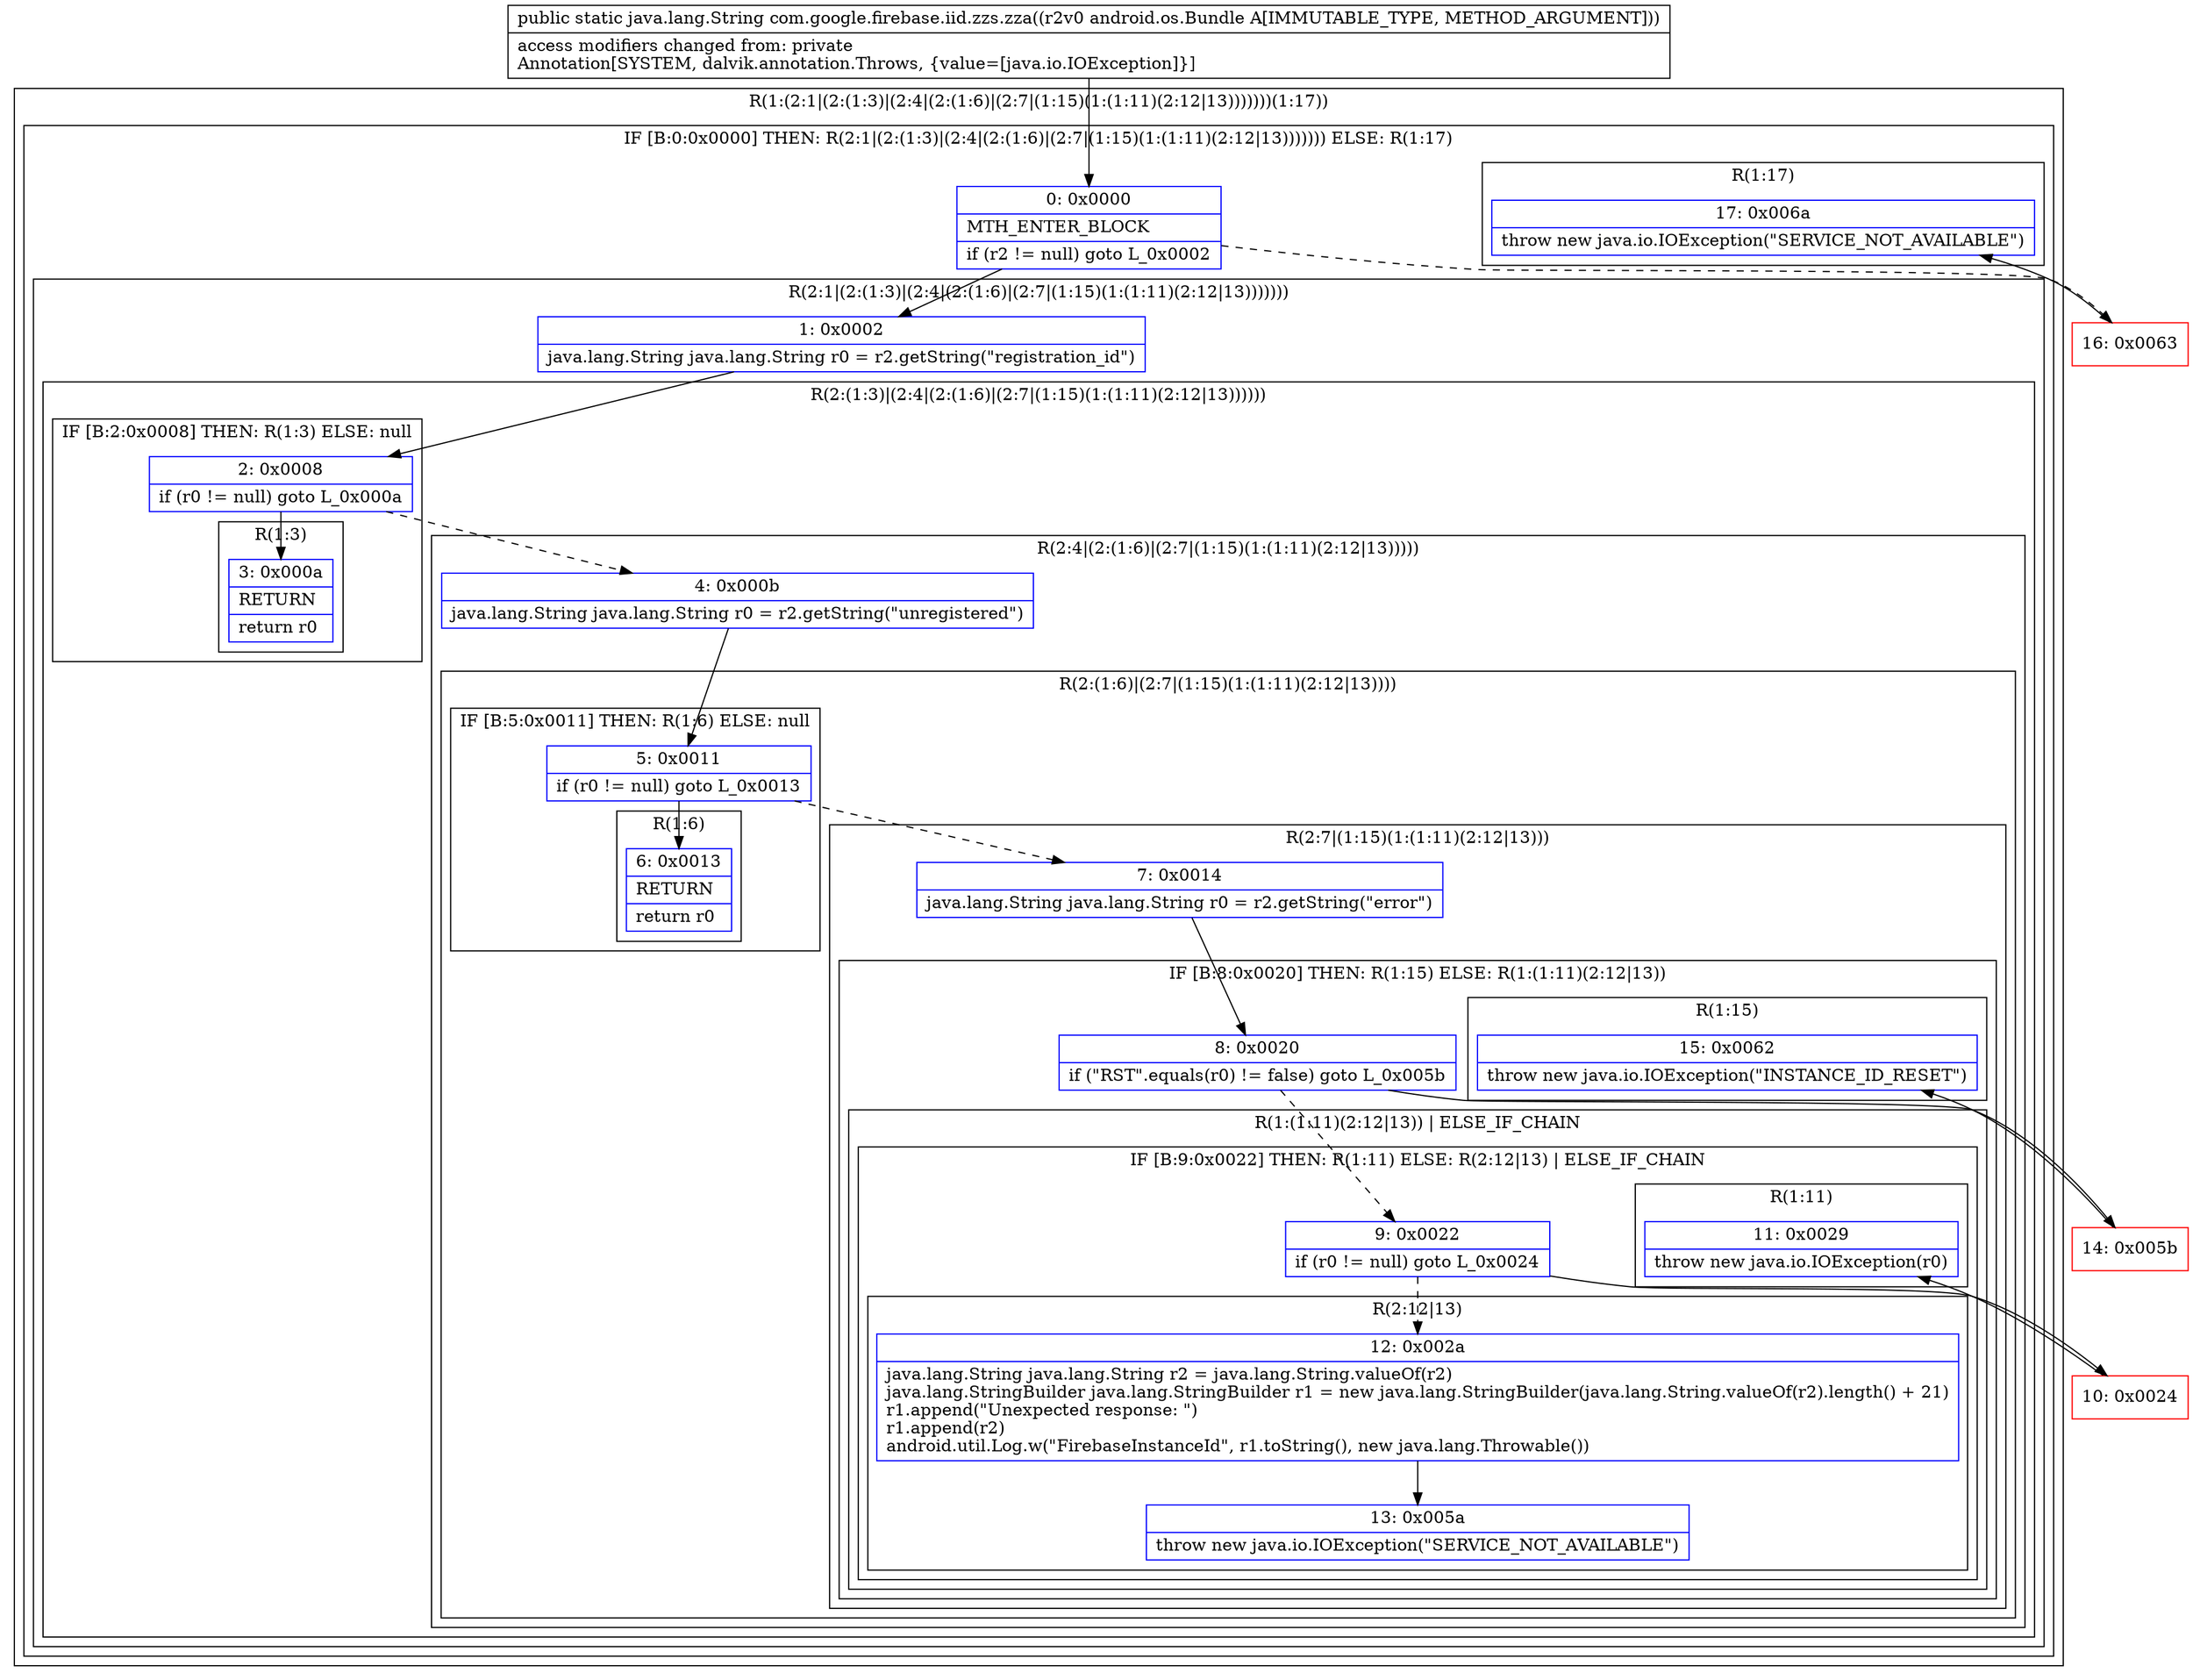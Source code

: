 digraph "CFG forcom.google.firebase.iid.zzs.zza(Landroid\/os\/Bundle;)Ljava\/lang\/String;" {
subgraph cluster_Region_1536371139 {
label = "R(1:(2:1|(2:(1:3)|(2:4|(2:(1:6)|(2:7|(1:15)(1:(1:11)(2:12|13)))))))(1:17))";
node [shape=record,color=blue];
subgraph cluster_IfRegion_559520718 {
label = "IF [B:0:0x0000] THEN: R(2:1|(2:(1:3)|(2:4|(2:(1:6)|(2:7|(1:15)(1:(1:11)(2:12|13))))))) ELSE: R(1:17)";
node [shape=record,color=blue];
Node_0 [shape=record,label="{0\:\ 0x0000|MTH_ENTER_BLOCK\l|if (r2 != null) goto L_0x0002\l}"];
subgraph cluster_Region_1481290978 {
label = "R(2:1|(2:(1:3)|(2:4|(2:(1:6)|(2:7|(1:15)(1:(1:11)(2:12|13)))))))";
node [shape=record,color=blue];
Node_1 [shape=record,label="{1\:\ 0x0002|java.lang.String java.lang.String r0 = r2.getString(\"registration_id\")\l}"];
subgraph cluster_Region_1787977537 {
label = "R(2:(1:3)|(2:4|(2:(1:6)|(2:7|(1:15)(1:(1:11)(2:12|13))))))";
node [shape=record,color=blue];
subgraph cluster_IfRegion_1259456169 {
label = "IF [B:2:0x0008] THEN: R(1:3) ELSE: null";
node [shape=record,color=blue];
Node_2 [shape=record,label="{2\:\ 0x0008|if (r0 != null) goto L_0x000a\l}"];
subgraph cluster_Region_308235382 {
label = "R(1:3)";
node [shape=record,color=blue];
Node_3 [shape=record,label="{3\:\ 0x000a|RETURN\l|return r0\l}"];
}
}
subgraph cluster_Region_1662362313 {
label = "R(2:4|(2:(1:6)|(2:7|(1:15)(1:(1:11)(2:12|13)))))";
node [shape=record,color=blue];
Node_4 [shape=record,label="{4\:\ 0x000b|java.lang.String java.lang.String r0 = r2.getString(\"unregistered\")\l}"];
subgraph cluster_Region_324022039 {
label = "R(2:(1:6)|(2:7|(1:15)(1:(1:11)(2:12|13))))";
node [shape=record,color=blue];
subgraph cluster_IfRegion_1861613549 {
label = "IF [B:5:0x0011] THEN: R(1:6) ELSE: null";
node [shape=record,color=blue];
Node_5 [shape=record,label="{5\:\ 0x0011|if (r0 != null) goto L_0x0013\l}"];
subgraph cluster_Region_722747412 {
label = "R(1:6)";
node [shape=record,color=blue];
Node_6 [shape=record,label="{6\:\ 0x0013|RETURN\l|return r0\l}"];
}
}
subgraph cluster_Region_1128302076 {
label = "R(2:7|(1:15)(1:(1:11)(2:12|13)))";
node [shape=record,color=blue];
Node_7 [shape=record,label="{7\:\ 0x0014|java.lang.String java.lang.String r0 = r2.getString(\"error\")\l}"];
subgraph cluster_IfRegion_218981559 {
label = "IF [B:8:0x0020] THEN: R(1:15) ELSE: R(1:(1:11)(2:12|13))";
node [shape=record,color=blue];
Node_8 [shape=record,label="{8\:\ 0x0020|if (\"RST\".equals(r0) != false) goto L_0x005b\l}"];
subgraph cluster_Region_1364181391 {
label = "R(1:15)";
node [shape=record,color=blue];
Node_15 [shape=record,label="{15\:\ 0x0062|throw new java.io.IOException(\"INSTANCE_ID_RESET\")\l}"];
}
subgraph cluster_Region_1009104771 {
label = "R(1:(1:11)(2:12|13)) | ELSE_IF_CHAIN\l";
node [shape=record,color=blue];
subgraph cluster_IfRegion_1275506788 {
label = "IF [B:9:0x0022] THEN: R(1:11) ELSE: R(2:12|13) | ELSE_IF_CHAIN\l";
node [shape=record,color=blue];
Node_9 [shape=record,label="{9\:\ 0x0022|if (r0 != null) goto L_0x0024\l}"];
subgraph cluster_Region_1167805712 {
label = "R(1:11)";
node [shape=record,color=blue];
Node_11 [shape=record,label="{11\:\ 0x0029|throw new java.io.IOException(r0)\l}"];
}
subgraph cluster_Region_45309754 {
label = "R(2:12|13)";
node [shape=record,color=blue];
Node_12 [shape=record,label="{12\:\ 0x002a|java.lang.String java.lang.String r2 = java.lang.String.valueOf(r2)\ljava.lang.StringBuilder java.lang.StringBuilder r1 = new java.lang.StringBuilder(java.lang.String.valueOf(r2).length() + 21)\lr1.append(\"Unexpected response: \")\lr1.append(r2)\landroid.util.Log.w(\"FirebaseInstanceId\", r1.toString(), new java.lang.Throwable())\l}"];
Node_13 [shape=record,label="{13\:\ 0x005a|throw new java.io.IOException(\"SERVICE_NOT_AVAILABLE\")\l}"];
}
}
}
}
}
}
}
}
}
subgraph cluster_Region_1144360721 {
label = "R(1:17)";
node [shape=record,color=blue];
Node_17 [shape=record,label="{17\:\ 0x006a|throw new java.io.IOException(\"SERVICE_NOT_AVAILABLE\")\l}"];
}
}
}
Node_10 [shape=record,color=red,label="{10\:\ 0x0024}"];
Node_14 [shape=record,color=red,label="{14\:\ 0x005b}"];
Node_16 [shape=record,color=red,label="{16\:\ 0x0063}"];
MethodNode[shape=record,label="{public static java.lang.String com.google.firebase.iid.zzs.zza((r2v0 android.os.Bundle A[IMMUTABLE_TYPE, METHOD_ARGUMENT]))  | access modifiers changed from: private\lAnnotation[SYSTEM, dalvik.annotation.Throws, \{value=[java.io.IOException]\}]\l}"];
MethodNode -> Node_0;
Node_0 -> Node_1;
Node_0 -> Node_16[style=dashed];
Node_1 -> Node_2;
Node_2 -> Node_3;
Node_2 -> Node_4[style=dashed];
Node_4 -> Node_5;
Node_5 -> Node_6;
Node_5 -> Node_7[style=dashed];
Node_7 -> Node_8;
Node_8 -> Node_9[style=dashed];
Node_8 -> Node_14;
Node_9 -> Node_10;
Node_9 -> Node_12[style=dashed];
Node_12 -> Node_13;
Node_10 -> Node_11;
Node_14 -> Node_15;
Node_16 -> Node_17;
}

